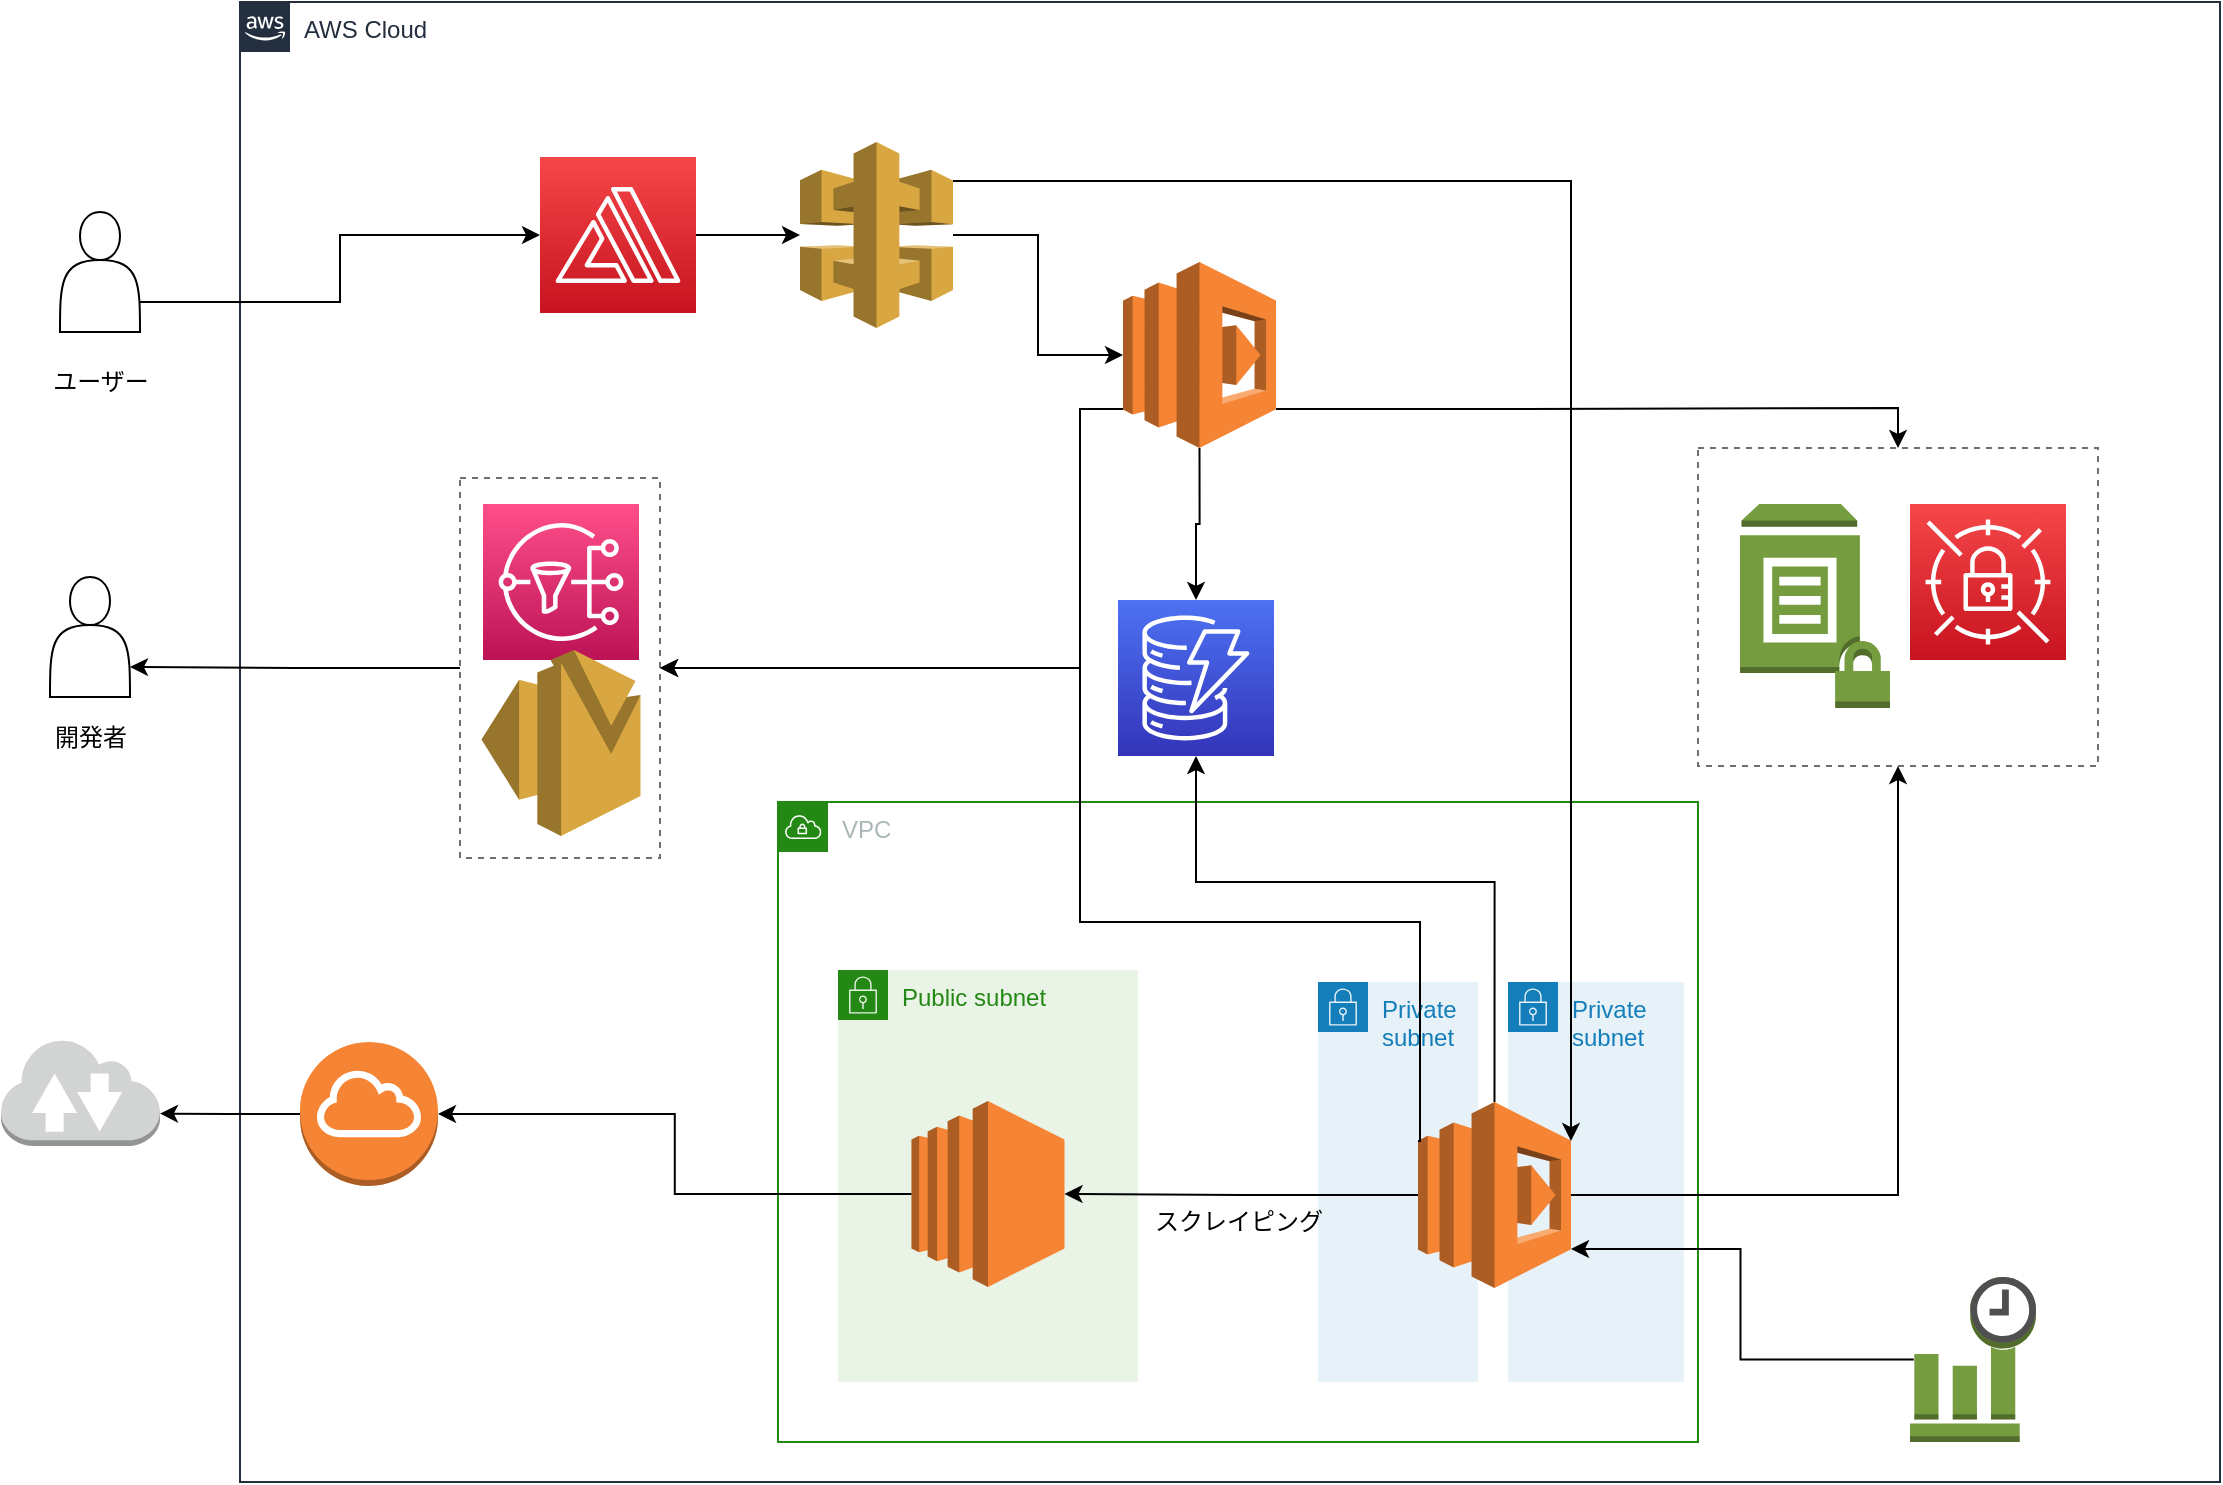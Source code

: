 <mxfile version="16.1.2" type="github">
  <diagram id="Ht1M8jgEwFfnCIfOTk4-" name="Page-1">
    <mxGraphModel dx="1720" dy="1073" grid="1" gridSize="10" guides="1" tooltips="1" connect="1" arrows="1" fold="1" page="1" pageScale="1" pageWidth="1169" pageHeight="827" background="none" math="0" shadow="0">
      <root>
        <mxCell id="0" />
        <mxCell id="1" parent="0" />
        <mxCell id="cmHhHQkWd-N9ZEzf0BfX-87" value="" style="rounded=0;whiteSpace=wrap;html=1;fontSize=10;fontColor=#ABABAB;strokeWidth=1;dashed=1;strokeColor=#707070;" vertex="1" parent="1">
          <mxGeometry x="240" y="298" width="100" height="190" as="geometry" />
        </mxCell>
        <mxCell id="UEzPUAAOIrF-is8g5C7q-74" value="AWS Cloud" style="points=[[0,0],[0.25,0],[0.5,0],[0.75,0],[1,0],[1,0.25],[1,0.5],[1,0.75],[1,1],[0.75,1],[0.5,1],[0.25,1],[0,1],[0,0.75],[0,0.5],[0,0.25]];outlineConnect=0;gradientColor=none;html=1;whiteSpace=wrap;fontSize=12;fontStyle=0;shape=mxgraph.aws4.group;grIcon=mxgraph.aws4.group_aws_cloud_alt;strokeColor=#232F3E;fillColor=none;verticalAlign=top;align=left;spacingLeft=30;fontColor=#232F3E;dashed=0;labelBackgroundColor=#ffffff;container=1;pointerEvents=0;collapsible=0;recursiveResize=0;" parent="1" vertex="1">
          <mxGeometry x="130" y="60" width="990" height="740" as="geometry" />
        </mxCell>
        <mxCell id="cmHhHQkWd-N9ZEzf0BfX-91" value="" style="rounded=0;whiteSpace=wrap;html=1;fontSize=10;fontColor=#ABABAB;strokeWidth=1;dashed=1;strokeColor=#707070;" vertex="1" parent="UEzPUAAOIrF-is8g5C7q-74">
          <mxGeometry x="729" y="223" width="200" height="159" as="geometry" />
        </mxCell>
        <mxCell id="cmHhHQkWd-N9ZEzf0BfX-78" value="" style="shape=image;html=1;verticalAlign=top;verticalLabelPosition=bottom;labelBackgroundColor=#ffffff;imageAspect=0;aspect=fixed;image=https://cdn0.iconfinder.com/data/icons/font-awesome-brands-vol-2/512/python-128.png" vertex="1" parent="UEzPUAAOIrF-is8g5C7q-74">
          <mxGeometry x="480" y="100" width="88" height="88" as="geometry" />
        </mxCell>
        <mxCell id="cmHhHQkWd-N9ZEzf0BfX-10" style="edgeStyle=orthogonalEdgeStyle;rounded=0;orthogonalLoop=1;jettySize=auto;html=1;exitX=1;exitY=0.5;exitDx=0;exitDy=0;exitPerimeter=0;" edge="1" parent="UEzPUAAOIrF-is8g5C7q-74" source="cmHhHQkWd-N9ZEzf0BfX-3" target="cmHhHQkWd-N9ZEzf0BfX-4">
          <mxGeometry relative="1" as="geometry" />
        </mxCell>
        <mxCell id="cmHhHQkWd-N9ZEzf0BfX-3" value="" style="sketch=0;points=[[0,0,0],[0.25,0,0],[0.5,0,0],[0.75,0,0],[1,0,0],[0,1,0],[0.25,1,0],[0.5,1,0],[0.75,1,0],[1,1,0],[0,0.25,0],[0,0.5,0],[0,0.75,0],[1,0.25,0],[1,0.5,0],[1,0.75,0]];outlineConnect=0;fontColor=#232F3E;gradientColor=#F54749;gradientDirection=north;fillColor=#C7131F;strokeColor=#ffffff;dashed=0;verticalLabelPosition=bottom;verticalAlign=top;align=center;html=1;fontSize=12;fontStyle=0;aspect=fixed;shape=mxgraph.aws4.resourceIcon;resIcon=mxgraph.aws4.amplify;" vertex="1" parent="UEzPUAAOIrF-is8g5C7q-74">
          <mxGeometry x="150" y="77.5" width="78" height="78" as="geometry" />
        </mxCell>
        <mxCell id="cmHhHQkWd-N9ZEzf0BfX-11" style="edgeStyle=orthogonalEdgeStyle;rounded=0;orthogonalLoop=1;jettySize=auto;html=1;entryX=0;entryY=0.5;entryDx=0;entryDy=0;entryPerimeter=0;" edge="1" parent="UEzPUAAOIrF-is8g5C7q-74" source="cmHhHQkWd-N9ZEzf0BfX-4" target="cmHhHQkWd-N9ZEzf0BfX-5">
          <mxGeometry relative="1" as="geometry" />
        </mxCell>
        <mxCell id="cmHhHQkWd-N9ZEzf0BfX-4" value="" style="outlineConnect=0;dashed=0;verticalLabelPosition=bottom;verticalAlign=top;align=center;html=1;shape=mxgraph.aws3.api_gateway;fillColor=#D9A741;gradientColor=none;" vertex="1" parent="UEzPUAAOIrF-is8g5C7q-74">
          <mxGeometry x="280" y="70" width="76.5" height="93" as="geometry" />
        </mxCell>
        <mxCell id="cmHhHQkWd-N9ZEzf0BfX-60" style="edgeStyle=orthogonalEdgeStyle;rounded=0;orthogonalLoop=1;jettySize=auto;html=1;exitX=0.5;exitY=1;exitDx=0;exitDy=0;exitPerimeter=0;entryX=0.5;entryY=0;entryDx=0;entryDy=0;entryPerimeter=0;" edge="1" parent="UEzPUAAOIrF-is8g5C7q-74" source="cmHhHQkWd-N9ZEzf0BfX-5" target="cmHhHQkWd-N9ZEzf0BfX-6">
          <mxGeometry relative="1" as="geometry" />
        </mxCell>
        <mxCell id="cmHhHQkWd-N9ZEzf0BfX-92" style="edgeStyle=orthogonalEdgeStyle;rounded=0;orthogonalLoop=1;jettySize=auto;html=1;exitX=1;exitY=0.79;exitDx=0;exitDy=0;exitPerimeter=0;entryX=0.5;entryY=0;entryDx=0;entryDy=0;fontSize=10;fontColor=#ABABAB;" edge="1" parent="UEzPUAAOIrF-is8g5C7q-74" source="cmHhHQkWd-N9ZEzf0BfX-5" target="cmHhHQkWd-N9ZEzf0BfX-91">
          <mxGeometry relative="1" as="geometry" />
        </mxCell>
        <mxCell id="cmHhHQkWd-N9ZEzf0BfX-5" value="" style="outlineConnect=0;dashed=0;verticalLabelPosition=bottom;verticalAlign=top;align=center;html=1;shape=mxgraph.aws3.lambda;fillColor=#F58534;gradientColor=none;" vertex="1" parent="UEzPUAAOIrF-is8g5C7q-74">
          <mxGeometry x="441.5" y="130" width="76.5" height="93" as="geometry" />
        </mxCell>
        <mxCell id="cmHhHQkWd-N9ZEzf0BfX-39" value="DynamoDB" style="text;html=1;align=center;verticalAlign=middle;resizable=0;points=[];autosize=1;strokeColor=none;fillColor=none;" vertex="1" parent="UEzPUAAOIrF-is8g5C7q-74">
          <mxGeometry x="438" y="328" width="80" height="20" as="geometry" />
        </mxCell>
        <mxCell id="cmHhHQkWd-N9ZEzf0BfX-47" value="" style="outlineConnect=0;dashed=0;verticalLabelPosition=bottom;verticalAlign=top;align=center;html=1;shape=mxgraph.aws3.internet_gateway;fillColor=#F58534;gradientColor=none;" vertex="1" parent="UEzPUAAOIrF-is8g5C7q-74">
          <mxGeometry x="30" y="520" width="69" height="72" as="geometry" />
        </mxCell>
        <mxCell id="cmHhHQkWd-N9ZEzf0BfX-49" value="" style="sketch=0;points=[[0,0,0],[0.25,0,0],[0.5,0,0],[0.75,0,0],[1,0,0],[0,1,0],[0.25,1,0],[0.5,1,0],[0.75,1,0],[1,1,0],[0,0.25,0],[0,0.5,0],[0,0.75,0],[1,0.25,0],[1,0.5,0],[1,0.75,0]];outlineConnect=0;fontColor=#232F3E;gradientColor=#FF4F8B;gradientDirection=north;fillColor=#BC1356;strokeColor=#ffffff;dashed=0;verticalLabelPosition=bottom;verticalAlign=top;align=center;html=1;fontSize=12;fontStyle=0;aspect=fixed;shape=mxgraph.aws4.resourceIcon;resIcon=mxgraph.aws4.sns;" vertex="1" parent="UEzPUAAOIrF-is8g5C7q-74">
          <mxGeometry x="121.5" y="251" width="78" height="78" as="geometry" />
        </mxCell>
        <mxCell id="cmHhHQkWd-N9ZEzf0BfX-50" value="" style="outlineConnect=0;dashed=0;verticalLabelPosition=bottom;verticalAlign=top;align=center;html=1;shape=mxgraph.aws3.ses;fillColor=#D9A741;gradientColor=none;" vertex="1" parent="UEzPUAAOIrF-is8g5C7q-74">
          <mxGeometry x="120.75" y="324" width="79.5" height="93" as="geometry" />
        </mxCell>
        <mxCell id="cmHhHQkWd-N9ZEzf0BfX-55" value="" style="sketch=0;points=[[0,0,0],[0.25,0,0],[0.5,0,0],[0.75,0,0],[1,0,0],[0,1,0],[0.25,1,0],[0.5,1,0],[0.75,1,0],[1,1,0],[0,0.25,0],[0,0.5,0],[0,0.75,0],[1,0.25,0],[1,0.5,0],[1,0.75,0]];outlineConnect=0;fontColor=#232F3E;gradientColor=#F54749;gradientDirection=north;fillColor=#C7131F;strokeColor=#ffffff;dashed=0;verticalLabelPosition=bottom;verticalAlign=top;align=center;html=1;fontSize=12;fontStyle=0;aspect=fixed;shape=mxgraph.aws4.resourceIcon;resIcon=mxgraph.aws4.secrets_manager;" vertex="1" parent="UEzPUAAOIrF-is8g5C7q-74">
          <mxGeometry x="835" y="251" width="78" height="78" as="geometry" />
        </mxCell>
        <mxCell id="cmHhHQkWd-N9ZEzf0BfX-56" value="" style="outlineConnect=0;dashed=0;verticalLabelPosition=bottom;verticalAlign=top;align=center;html=1;shape=mxgraph.aws3.parameter_store;fillColor=#759C3E;gradientColor=none;" vertex="1" parent="UEzPUAAOIrF-is8g5C7q-74">
          <mxGeometry x="750" y="251" width="75" height="102" as="geometry" />
        </mxCell>
        <mxCell id="cmHhHQkWd-N9ZEzf0BfX-24" value="VPC" style="points=[[0,0],[0.25,0],[0.5,0],[0.75,0],[1,0],[1,0.25],[1,0.5],[1,0.75],[1,1],[0.75,1],[0.5,1],[0.25,1],[0,1],[0,0.75],[0,0.5],[0,0.25]];outlineConnect=0;gradientColor=none;html=1;whiteSpace=wrap;fontSize=12;fontStyle=0;container=1;pointerEvents=0;collapsible=0;recursiveResize=0;shape=mxgraph.aws4.group;grIcon=mxgraph.aws4.group_vpc;strokeColor=#248814;fillColor=none;verticalAlign=top;align=left;spacingLeft=30;fontColor=#AAB7B8;dashed=0;" vertex="1" parent="UEzPUAAOIrF-is8g5C7q-74">
          <mxGeometry x="269" y="400" width="460" height="320" as="geometry" />
        </mxCell>
        <mxCell id="cmHhHQkWd-N9ZEzf0BfX-42" value="Private subnet" style="points=[[0,0],[0.25,0],[0.5,0],[0.75,0],[1,0],[1,0.25],[1,0.5],[1,0.75],[1,1],[0.75,1],[0.5,1],[0.25,1],[0,1],[0,0.75],[0,0.5],[0,0.25]];outlineConnect=0;gradientColor=none;html=1;whiteSpace=wrap;fontSize=12;fontStyle=0;container=1;pointerEvents=0;collapsible=0;recursiveResize=0;shape=mxgraph.aws4.group;grIcon=mxgraph.aws4.group_security_group;grStroke=0;strokeColor=#147EBA;fillColor=#E6F2F8;verticalAlign=top;align=left;spacingLeft=30;fontColor=#147EBA;dashed=0;" vertex="1" parent="cmHhHQkWd-N9ZEzf0BfX-24">
          <mxGeometry x="270" y="90" width="80" height="200" as="geometry" />
        </mxCell>
        <mxCell id="cmHhHQkWd-N9ZEzf0BfX-73" value="Private subnet" style="points=[[0,0],[0.25,0],[0.5,0],[0.75,0],[1,0],[1,0.25],[1,0.5],[1,0.75],[1,1],[0.75,1],[0.5,1],[0.25,1],[0,1],[0,0.75],[0,0.5],[0,0.25]];outlineConnect=0;gradientColor=none;html=1;whiteSpace=wrap;fontSize=12;fontStyle=0;container=1;pointerEvents=0;collapsible=0;recursiveResize=0;shape=mxgraph.aws4.group;grIcon=mxgraph.aws4.group_security_group;grStroke=0;strokeColor=#147EBA;fillColor=#E6F2F8;verticalAlign=top;align=left;spacingLeft=30;fontColor=#147EBA;dashed=0;" vertex="1" parent="cmHhHQkWd-N9ZEzf0BfX-24">
          <mxGeometry x="365" y="90" width="88" height="200" as="geometry" />
        </mxCell>
        <mxCell id="cmHhHQkWd-N9ZEzf0BfX-43" value="Public subnet" style="points=[[0,0],[0.25,0],[0.5,0],[0.75,0],[1,0],[1,0.25],[1,0.5],[1,0.75],[1,1],[0.75,1],[0.5,1],[0.25,1],[0,1],[0,0.75],[0,0.5],[0,0.25]];outlineConnect=0;gradientColor=none;html=1;whiteSpace=wrap;fontSize=12;fontStyle=0;container=1;pointerEvents=0;collapsible=0;recursiveResize=0;shape=mxgraph.aws4.group;grIcon=mxgraph.aws4.group_security_group;grStroke=0;strokeColor=#248814;fillColor=#E9F3E6;verticalAlign=top;align=left;spacingLeft=30;fontColor=#248814;dashed=0;" vertex="1" parent="cmHhHQkWd-N9ZEzf0BfX-24">
          <mxGeometry x="30" y="84" width="150" height="206" as="geometry" />
        </mxCell>
        <mxCell id="cmHhHQkWd-N9ZEzf0BfX-26" value="" style="outlineConnect=0;dashed=0;verticalLabelPosition=bottom;verticalAlign=top;align=center;html=1;shape=mxgraph.aws3.ec2;fillColor=#F58534;gradientColor=none;" vertex="1" parent="cmHhHQkWd-N9ZEzf0BfX-43">
          <mxGeometry x="36.75" y="65.5" width="76.5" height="93" as="geometry" />
        </mxCell>
        <mxCell id="cmHhHQkWd-N9ZEzf0BfX-30" style="edgeStyle=orthogonalEdgeStyle;rounded=0;orthogonalLoop=1;jettySize=auto;html=1;exitX=0;exitY=0.5;exitDx=0;exitDy=0;exitPerimeter=0;entryX=1;entryY=0.5;entryDx=0;entryDy=0;entryPerimeter=0;" edge="1" parent="cmHhHQkWd-N9ZEzf0BfX-24" source="cmHhHQkWd-N9ZEzf0BfX-13" target="cmHhHQkWd-N9ZEzf0BfX-26">
          <mxGeometry relative="1" as="geometry">
            <mxPoint x="241.5" y="223" as="targetPoint" />
          </mxGeometry>
        </mxCell>
        <mxCell id="cmHhHQkWd-N9ZEzf0BfX-79" value="" style="shape=image;html=1;verticalAlign=top;verticalLabelPosition=bottom;labelBackgroundColor=#ffffff;imageAspect=0;aspect=fixed;image=https://cdn0.iconfinder.com/data/icons/font-awesome-brands-vol-2/512/python-128.png" vertex="1" parent="cmHhHQkWd-N9ZEzf0BfX-24">
          <mxGeometry x="314.25" y="230" width="88" height="88" as="geometry" />
        </mxCell>
        <mxCell id="cmHhHQkWd-N9ZEzf0BfX-13" value="" style="outlineConnect=0;dashed=0;verticalLabelPosition=bottom;verticalAlign=top;align=center;html=1;shape=mxgraph.aws3.lambda;fillColor=#F58534;gradientColor=none;" vertex="1" parent="cmHhHQkWd-N9ZEzf0BfX-24">
          <mxGeometry x="320" y="150" width="76.5" height="93" as="geometry" />
        </mxCell>
        <mxCell id="cmHhHQkWd-N9ZEzf0BfX-85" value="スクレイピング" style="text;html=1;align=center;verticalAlign=middle;resizable=0;points=[];autosize=1;strokeColor=none;fillColor=none;" vertex="1" parent="cmHhHQkWd-N9ZEzf0BfX-24">
          <mxGeometry x="180" y="200" width="100" height="20" as="geometry" />
        </mxCell>
        <mxCell id="cmHhHQkWd-N9ZEzf0BfX-6" value="" style="sketch=0;points=[[0,0,0],[0.25,0,0],[0.5,0,0],[0.75,0,0],[1,0,0],[0,1,0],[0.25,1,0],[0.5,1,0],[0.75,1,0],[1,1,0],[0,0.25,0],[0,0.5,0],[0,0.75,0],[1,0.25,0],[1,0.5,0],[1,0.75,0]];outlineConnect=0;fontColor=#232F3E;gradientColor=#4D72F3;gradientDirection=north;fillColor=#3334B9;strokeColor=#ffffff;dashed=0;verticalLabelPosition=bottom;verticalAlign=top;align=center;html=1;fontSize=12;fontStyle=0;aspect=fixed;shape=mxgraph.aws4.resourceIcon;resIcon=mxgraph.aws4.dynamodb;" vertex="1" parent="UEzPUAAOIrF-is8g5C7q-74">
          <mxGeometry x="439" y="299" width="78" height="78" as="geometry" />
        </mxCell>
        <mxCell id="cmHhHQkWd-N9ZEzf0BfX-62" style="edgeStyle=orthogonalEdgeStyle;rounded=0;orthogonalLoop=1;jettySize=auto;html=1;exitX=0.03;exitY=0.5;exitDx=0;exitDy=0;exitPerimeter=0;entryX=1;entryY=0.79;entryDx=0;entryDy=0;entryPerimeter=0;" edge="1" parent="UEzPUAAOIrF-is8g5C7q-74" source="cmHhHQkWd-N9ZEzf0BfX-29" target="cmHhHQkWd-N9ZEzf0BfX-13">
          <mxGeometry relative="1" as="geometry" />
        </mxCell>
        <mxCell id="cmHhHQkWd-N9ZEzf0BfX-29" value="" style="outlineConnect=0;dashed=0;verticalLabelPosition=bottom;verticalAlign=top;align=center;html=1;shape=mxgraph.aws3.event_time_based;fillColor=#759C3E;gradientColor=none;" vertex="1" parent="UEzPUAAOIrF-is8g5C7q-74">
          <mxGeometry x="835" y="637.5" width="63" height="82.5" as="geometry" />
        </mxCell>
        <mxCell id="cmHhHQkWd-N9ZEzf0BfX-36" value="" style="shape=image;html=1;verticalAlign=top;verticalLabelPosition=bottom;labelBackgroundColor=#ffffff;imageAspect=0;aspect=fixed;image=https://cdn1.iconfinder.com/data/icons/unicons-line-vol-5/24/react-128.png" vertex="1" parent="UEzPUAAOIrF-is8g5C7q-74">
          <mxGeometry x="80" y="5" width="108" height="108" as="geometry" />
        </mxCell>
        <mxCell id="cmHhHQkWd-N9ZEzf0BfX-61" style="edgeStyle=orthogonalEdgeStyle;rounded=0;orthogonalLoop=1;jettySize=auto;html=1;exitX=0.5;exitY=0;exitDx=0;exitDy=0;exitPerimeter=0;entryX=0.5;entryY=1;entryDx=0;entryDy=0;entryPerimeter=0;" edge="1" parent="UEzPUAAOIrF-is8g5C7q-74" source="cmHhHQkWd-N9ZEzf0BfX-13" target="cmHhHQkWd-N9ZEzf0BfX-6">
          <mxGeometry relative="1" as="geometry">
            <Array as="points">
              <mxPoint x="627" y="440" />
              <mxPoint x="478" y="440" />
            </Array>
          </mxGeometry>
        </mxCell>
        <mxCell id="cmHhHQkWd-N9ZEzf0BfX-76" style="edgeStyle=orthogonalEdgeStyle;rounded=0;orthogonalLoop=1;jettySize=auto;html=1;exitX=0;exitY=0.5;exitDx=0;exitDy=0;exitPerimeter=0;" edge="1" parent="UEzPUAAOIrF-is8g5C7q-74" source="cmHhHQkWd-N9ZEzf0BfX-26" target="cmHhHQkWd-N9ZEzf0BfX-47">
          <mxGeometry relative="1" as="geometry" />
        </mxCell>
        <mxCell id="cmHhHQkWd-N9ZEzf0BfX-89" style="edgeStyle=orthogonalEdgeStyle;rounded=0;orthogonalLoop=1;jettySize=auto;html=1;exitX=1;exitY=0.21;exitDx=0;exitDy=0;exitPerimeter=0;entryX=1;entryY=0.21;entryDx=0;entryDy=0;entryPerimeter=0;" edge="1" parent="UEzPUAAOIrF-is8g5C7q-74" source="cmHhHQkWd-N9ZEzf0BfX-4" target="cmHhHQkWd-N9ZEzf0BfX-13">
          <mxGeometry relative="1" as="geometry">
            <Array as="points">
              <mxPoint x="666" y="90" />
            </Array>
          </mxGeometry>
        </mxCell>
        <mxCell id="cmHhHQkWd-N9ZEzf0BfX-93" style="edgeStyle=orthogonalEdgeStyle;rounded=0;orthogonalLoop=1;jettySize=auto;html=1;exitX=1;exitY=0.5;exitDx=0;exitDy=0;exitPerimeter=0;entryX=0.5;entryY=1;entryDx=0;entryDy=0;fontSize=10;fontColor=#ABABAB;" edge="1" parent="UEzPUAAOIrF-is8g5C7q-74" source="cmHhHQkWd-N9ZEzf0BfX-13" target="cmHhHQkWd-N9ZEzf0BfX-91">
          <mxGeometry relative="1" as="geometry" />
        </mxCell>
        <mxCell id="cmHhHQkWd-N9ZEzf0BfX-9" style="edgeStyle=orthogonalEdgeStyle;rounded=0;orthogonalLoop=1;jettySize=auto;html=1;exitX=1;exitY=0.75;exitDx=0;exitDy=0;entryX=0;entryY=0.5;entryDx=0;entryDy=0;entryPerimeter=0;" edge="1" parent="1" source="cmHhHQkWd-N9ZEzf0BfX-7" target="cmHhHQkWd-N9ZEzf0BfX-3">
          <mxGeometry relative="1" as="geometry" />
        </mxCell>
        <mxCell id="cmHhHQkWd-N9ZEzf0BfX-7" value="" style="shape=actor;whiteSpace=wrap;html=1;" vertex="1" parent="1">
          <mxGeometry x="40" y="165" width="40" height="60" as="geometry" />
        </mxCell>
        <mxCell id="cmHhHQkWd-N9ZEzf0BfX-22" value="" style="outlineConnect=0;dashed=0;verticalLabelPosition=bottom;verticalAlign=top;align=center;html=1;shape=mxgraph.aws3.internet_2;fillColor=#D2D3D3;gradientColor=none;" vertex="1" parent="1">
          <mxGeometry x="10.5" y="578" width="79.5" height="54" as="geometry" />
        </mxCell>
        <mxCell id="cmHhHQkWd-N9ZEzf0BfX-52" value="ユーザー" style="text;html=1;align=center;verticalAlign=middle;resizable=0;points=[];autosize=1;strokeColor=none;fillColor=none;" vertex="1" parent="1">
          <mxGeometry x="30" y="240" width="60" height="20" as="geometry" />
        </mxCell>
        <mxCell id="cmHhHQkWd-N9ZEzf0BfX-53" value="" style="shape=actor;whiteSpace=wrap;html=1;" vertex="1" parent="1">
          <mxGeometry x="35" y="347.5" width="40" height="60" as="geometry" />
        </mxCell>
        <mxCell id="cmHhHQkWd-N9ZEzf0BfX-54" value="開発者" style="text;html=1;align=center;verticalAlign=middle;resizable=0;points=[];autosize=1;strokeColor=none;fillColor=none;" vertex="1" parent="1">
          <mxGeometry x="30" y="417.5" width="50" height="20" as="geometry" />
        </mxCell>
        <mxCell id="cmHhHQkWd-N9ZEzf0BfX-63" style="edgeStyle=orthogonalEdgeStyle;rounded=0;orthogonalLoop=1;jettySize=auto;html=1;exitX=0;exitY=0.5;exitDx=0;exitDy=0;entryX=1;entryY=0.75;entryDx=0;entryDy=0;" edge="1" parent="1" source="cmHhHQkWd-N9ZEzf0BfX-87" target="cmHhHQkWd-N9ZEzf0BfX-53">
          <mxGeometry relative="1" as="geometry" />
        </mxCell>
        <mxCell id="cmHhHQkWd-N9ZEzf0BfX-77" style="edgeStyle=orthogonalEdgeStyle;rounded=0;orthogonalLoop=1;jettySize=auto;html=1;exitX=0;exitY=0.5;exitDx=0;exitDy=0;exitPerimeter=0;entryX=1;entryY=0.7;entryDx=0;entryDy=0;entryPerimeter=0;" edge="1" parent="1" source="cmHhHQkWd-N9ZEzf0BfX-47" target="cmHhHQkWd-N9ZEzf0BfX-22">
          <mxGeometry relative="1" as="geometry" />
        </mxCell>
        <mxCell id="cmHhHQkWd-N9ZEzf0BfX-69" style="edgeStyle=orthogonalEdgeStyle;rounded=0;orthogonalLoop=1;jettySize=auto;html=1;exitX=0;exitY=0.21;exitDx=0;exitDy=0;exitPerimeter=0;entryX=1;entryY=0.5;entryDx=0;entryDy=0;" edge="1" parent="1" source="cmHhHQkWd-N9ZEzf0BfX-13" target="cmHhHQkWd-N9ZEzf0BfX-87">
          <mxGeometry relative="1" as="geometry">
            <Array as="points">
              <mxPoint x="720" y="520" />
              <mxPoint x="550" y="520" />
              <mxPoint x="550" y="393" />
            </Array>
          </mxGeometry>
        </mxCell>
        <mxCell id="cmHhHQkWd-N9ZEzf0BfX-68" style="edgeStyle=orthogonalEdgeStyle;rounded=0;orthogonalLoop=1;jettySize=auto;html=1;exitX=0;exitY=0.79;exitDx=0;exitDy=0;exitPerimeter=0;entryX=1;entryY=0.5;entryDx=0;entryDy=0;" edge="1" parent="1" source="cmHhHQkWd-N9ZEzf0BfX-5" target="cmHhHQkWd-N9ZEzf0BfX-87">
          <mxGeometry relative="1" as="geometry">
            <Array as="points">
              <mxPoint x="550" y="264" />
              <mxPoint x="550" y="393" />
            </Array>
          </mxGeometry>
        </mxCell>
      </root>
    </mxGraphModel>
  </diagram>
</mxfile>
